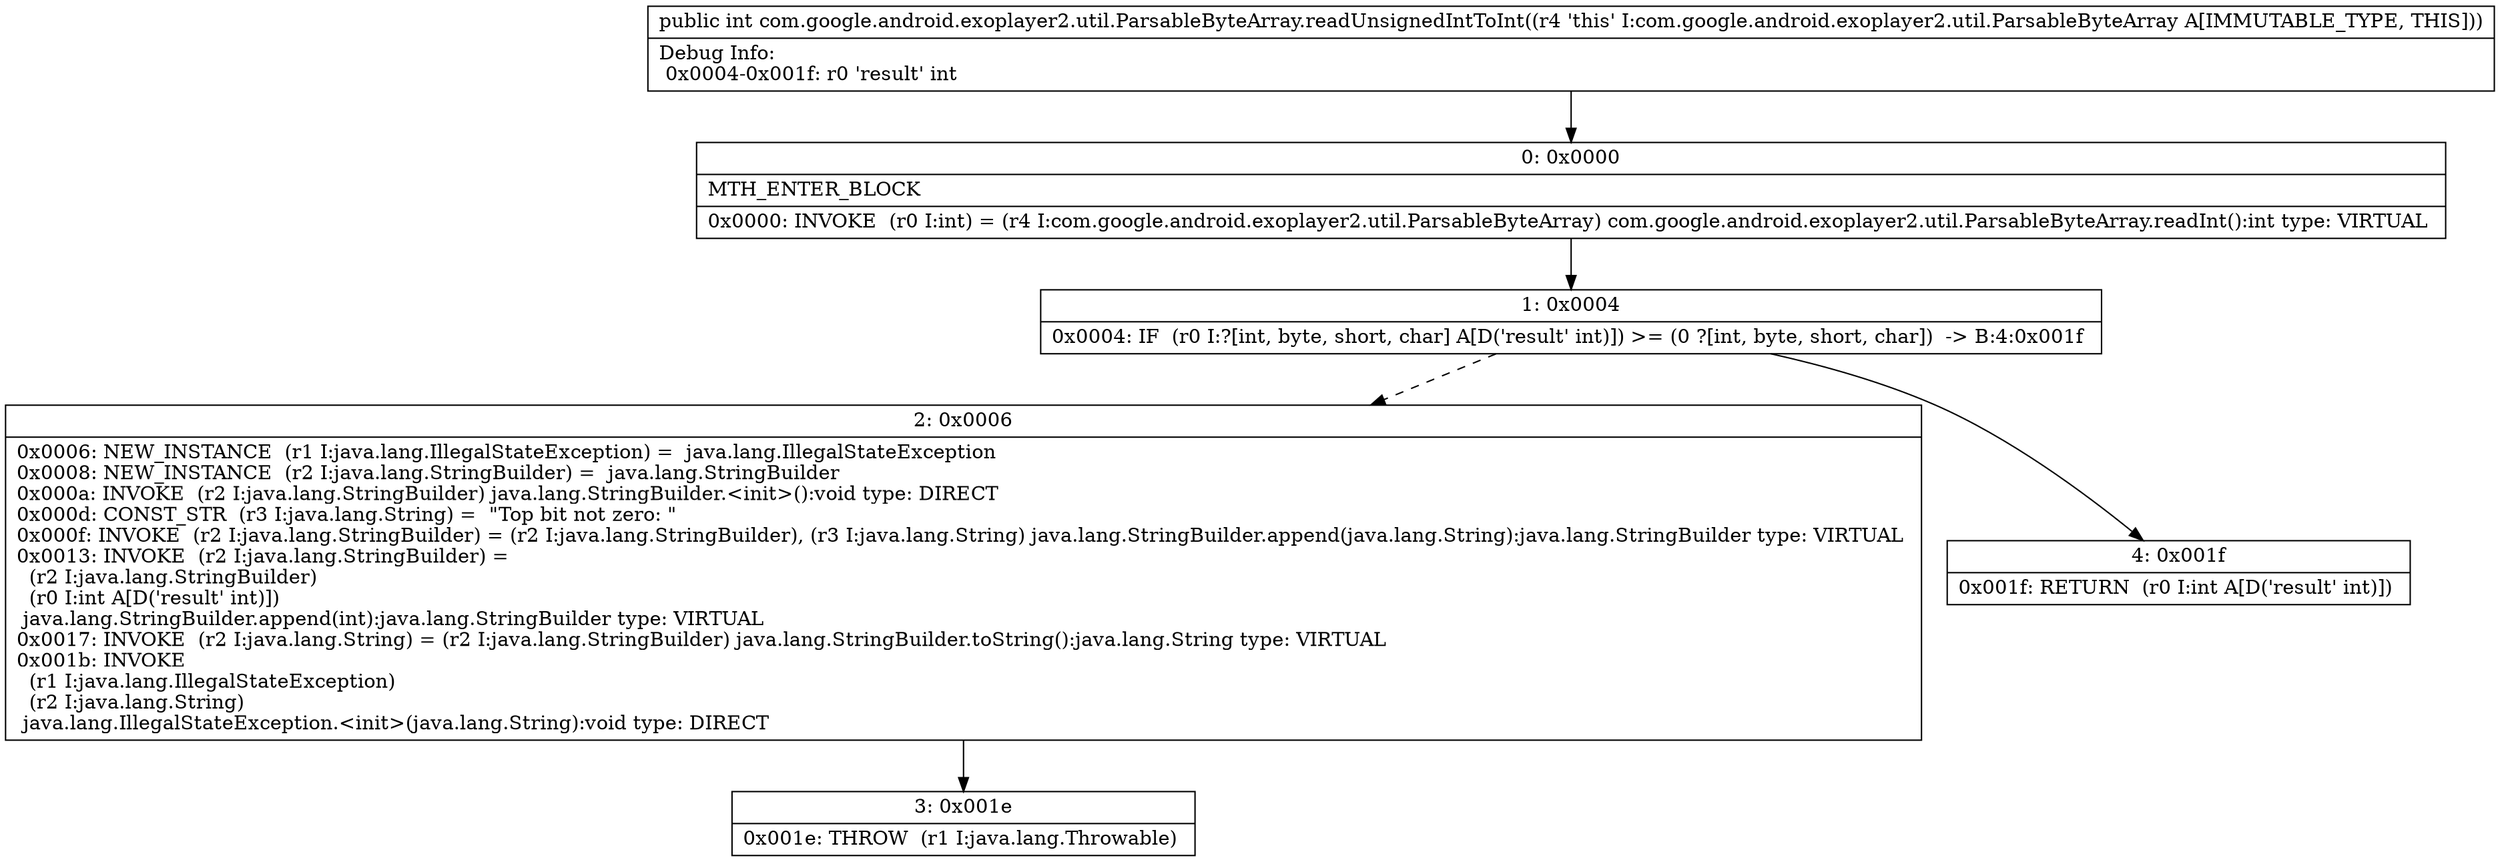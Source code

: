 digraph "CFG forcom.google.android.exoplayer2.util.ParsableByteArray.readUnsignedIntToInt()I" {
Node_0 [shape=record,label="{0\:\ 0x0000|MTH_ENTER_BLOCK\l|0x0000: INVOKE  (r0 I:int) = (r4 I:com.google.android.exoplayer2.util.ParsableByteArray) com.google.android.exoplayer2.util.ParsableByteArray.readInt():int type: VIRTUAL \l}"];
Node_1 [shape=record,label="{1\:\ 0x0004|0x0004: IF  (r0 I:?[int, byte, short, char] A[D('result' int)]) \>= (0 ?[int, byte, short, char])  \-\> B:4:0x001f \l}"];
Node_2 [shape=record,label="{2\:\ 0x0006|0x0006: NEW_INSTANCE  (r1 I:java.lang.IllegalStateException) =  java.lang.IllegalStateException \l0x0008: NEW_INSTANCE  (r2 I:java.lang.StringBuilder) =  java.lang.StringBuilder \l0x000a: INVOKE  (r2 I:java.lang.StringBuilder) java.lang.StringBuilder.\<init\>():void type: DIRECT \l0x000d: CONST_STR  (r3 I:java.lang.String) =  \"Top bit not zero: \" \l0x000f: INVOKE  (r2 I:java.lang.StringBuilder) = (r2 I:java.lang.StringBuilder), (r3 I:java.lang.String) java.lang.StringBuilder.append(java.lang.String):java.lang.StringBuilder type: VIRTUAL \l0x0013: INVOKE  (r2 I:java.lang.StringBuilder) = \l  (r2 I:java.lang.StringBuilder)\l  (r0 I:int A[D('result' int)])\l java.lang.StringBuilder.append(int):java.lang.StringBuilder type: VIRTUAL \l0x0017: INVOKE  (r2 I:java.lang.String) = (r2 I:java.lang.StringBuilder) java.lang.StringBuilder.toString():java.lang.String type: VIRTUAL \l0x001b: INVOKE  \l  (r1 I:java.lang.IllegalStateException)\l  (r2 I:java.lang.String)\l java.lang.IllegalStateException.\<init\>(java.lang.String):void type: DIRECT \l}"];
Node_3 [shape=record,label="{3\:\ 0x001e|0x001e: THROW  (r1 I:java.lang.Throwable) \l}"];
Node_4 [shape=record,label="{4\:\ 0x001f|0x001f: RETURN  (r0 I:int A[D('result' int)]) \l}"];
MethodNode[shape=record,label="{public int com.google.android.exoplayer2.util.ParsableByteArray.readUnsignedIntToInt((r4 'this' I:com.google.android.exoplayer2.util.ParsableByteArray A[IMMUTABLE_TYPE, THIS]))  | Debug Info:\l  0x0004\-0x001f: r0 'result' int\l}"];
MethodNode -> Node_0;
Node_0 -> Node_1;
Node_1 -> Node_2[style=dashed];
Node_1 -> Node_4;
Node_2 -> Node_3;
}


